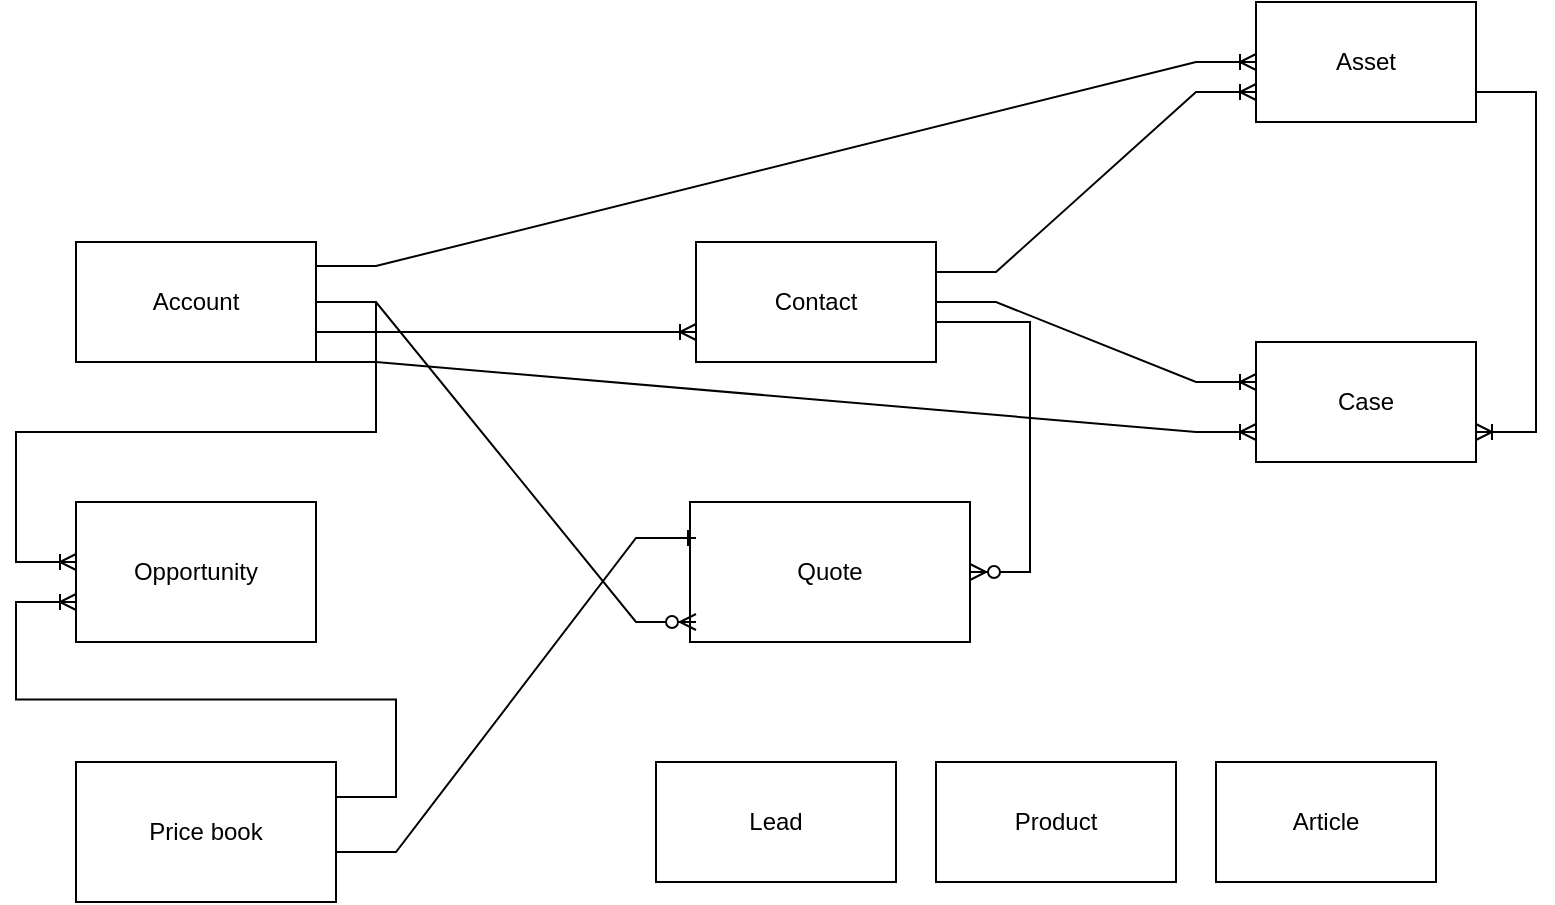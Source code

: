 <mxfile version="16.6.3" type="github">
  <diagram id="C5RBs43oDa-KdzZeNtuy" name="Page-1">
    <mxGraphModel dx="1038" dy="539" grid="1" gridSize="10" guides="1" tooltips="1" connect="1" arrows="1" fold="1" page="1" pageScale="1" pageWidth="827" pageHeight="1169" math="0" shadow="0">
      <root>
        <mxCell id="WIyWlLk6GJQsqaUBKTNV-0" />
        <mxCell id="WIyWlLk6GJQsqaUBKTNV-1" parent="WIyWlLk6GJQsqaUBKTNV-0" />
        <mxCell id="-WxBYPWoaVX4fLovxvfe-2" value="&lt;font style=&quot;vertical-align: inherit&quot;&gt;&lt;font style=&quot;vertical-align: inherit&quot;&gt;Lead&lt;/font&gt;&lt;/font&gt;" style="rounded=0;whiteSpace=wrap;html=1;" vertex="1" parent="WIyWlLk6GJQsqaUBKTNV-1">
          <mxGeometry x="360" y="540" width="120" height="60" as="geometry" />
        </mxCell>
        <mxCell id="-WxBYPWoaVX4fLovxvfe-4" value="&lt;font style=&quot;vertical-align: inherit&quot;&gt;&lt;font style=&quot;vertical-align: inherit&quot;&gt;Product&lt;/font&gt;&lt;/font&gt;" style="rounded=0;whiteSpace=wrap;html=1;" vertex="1" parent="WIyWlLk6GJQsqaUBKTNV-1">
          <mxGeometry x="500" y="540" width="120" height="60" as="geometry" />
        </mxCell>
        <mxCell id="-WxBYPWoaVX4fLovxvfe-5" value="&lt;font style=&quot;vertical-align: inherit&quot;&gt;&lt;font style=&quot;vertical-align: inherit&quot;&gt;Account&lt;/font&gt;&lt;/font&gt;" style="rounded=0;whiteSpace=wrap;html=1;" vertex="1" parent="WIyWlLk6GJQsqaUBKTNV-1">
          <mxGeometry x="70" y="280" width="120" height="60" as="geometry" />
        </mxCell>
        <mxCell id="-WxBYPWoaVX4fLovxvfe-6" value="&lt;font style=&quot;vertical-align: inherit&quot;&gt;&lt;font style=&quot;vertical-align: inherit&quot;&gt;Contact&lt;/font&gt;&lt;/font&gt;" style="rounded=0;whiteSpace=wrap;html=1;" vertex="1" parent="WIyWlLk6GJQsqaUBKTNV-1">
          <mxGeometry x="380" y="280" width="120" height="60" as="geometry" />
        </mxCell>
        <mxCell id="-WxBYPWoaVX4fLovxvfe-12" value="" style="edgeStyle=entityRelationEdgeStyle;fontSize=12;html=1;endArrow=ERoneToMany;rounded=0;exitX=1;exitY=0.75;exitDx=0;exitDy=0;entryX=0;entryY=0.75;entryDx=0;entryDy=0;" edge="1" parent="WIyWlLk6GJQsqaUBKTNV-1" source="-WxBYPWoaVX4fLovxvfe-5" target="-WxBYPWoaVX4fLovxvfe-6">
          <mxGeometry width="100" height="100" relative="1" as="geometry">
            <mxPoint x="220" y="360" as="sourcePoint" />
            <mxPoint x="320" y="260" as="targetPoint" />
          </mxGeometry>
        </mxCell>
        <mxCell id="-WxBYPWoaVX4fLovxvfe-13" value="&lt;font style=&quot;vertical-align: inherit&quot;&gt;&lt;font style=&quot;vertical-align: inherit&quot;&gt;Opportunity&lt;/font&gt;&lt;/font&gt;" style="whiteSpace=wrap;html=1;align=center;" vertex="1" parent="WIyWlLk6GJQsqaUBKTNV-1">
          <mxGeometry x="70" y="410" width="120" height="70" as="geometry" />
        </mxCell>
        <mxCell id="-WxBYPWoaVX4fLovxvfe-15" value="" style="edgeStyle=entityRelationEdgeStyle;fontSize=12;html=1;endArrow=ERoneToMany;rounded=0;exitX=1;exitY=0.5;exitDx=0;exitDy=0;" edge="1" parent="WIyWlLk6GJQsqaUBKTNV-1" source="-WxBYPWoaVX4fLovxvfe-5">
          <mxGeometry width="100" height="100" relative="1" as="geometry">
            <mxPoint x="-30" y="540" as="sourcePoint" />
            <mxPoint x="70" y="440" as="targetPoint" />
          </mxGeometry>
        </mxCell>
        <mxCell id="-WxBYPWoaVX4fLovxvfe-16" value="&lt;font style=&quot;vertical-align: inherit&quot;&gt;&lt;font style=&quot;vertical-align: inherit&quot;&gt;Price book&lt;/font&gt;&lt;/font&gt;" style="whiteSpace=wrap;html=1;align=center;" vertex="1" parent="WIyWlLk6GJQsqaUBKTNV-1">
          <mxGeometry x="70" y="540" width="130" height="70" as="geometry" />
        </mxCell>
        <mxCell id="-WxBYPWoaVX4fLovxvfe-17" value="" style="edgeStyle=entityRelationEdgeStyle;fontSize=12;html=1;endArrow=ERoneToMany;rounded=0;exitX=1;exitY=0.25;exitDx=0;exitDy=0;" edge="1" parent="WIyWlLk6GJQsqaUBKTNV-1" source="-WxBYPWoaVX4fLovxvfe-16">
          <mxGeometry width="100" height="100" relative="1" as="geometry">
            <mxPoint x="130" y="540" as="sourcePoint" />
            <mxPoint x="70" y="460" as="targetPoint" />
          </mxGeometry>
        </mxCell>
        <mxCell id="-WxBYPWoaVX4fLovxvfe-18" value="&lt;font style=&quot;vertical-align: inherit&quot;&gt;&lt;font style=&quot;vertical-align: inherit&quot;&gt;Asset&lt;/font&gt;&lt;/font&gt;" style="whiteSpace=wrap;html=1;align=center;" vertex="1" parent="WIyWlLk6GJQsqaUBKTNV-1">
          <mxGeometry x="660" y="160" width="110" height="60" as="geometry" />
        </mxCell>
        <mxCell id="-WxBYPWoaVX4fLovxvfe-37" value="" style="edgeStyle=entityRelationEdgeStyle;fontSize=12;html=1;endArrow=ERoneToMany;rounded=0;exitX=1;exitY=0.25;exitDx=0;exitDy=0;entryX=0;entryY=0.75;entryDx=0;entryDy=0;" edge="1" parent="WIyWlLk6GJQsqaUBKTNV-1" source="-WxBYPWoaVX4fLovxvfe-6" target="-WxBYPWoaVX4fLovxvfe-18">
          <mxGeometry width="100" height="100" relative="1" as="geometry">
            <mxPoint x="500" y="321.62" as="sourcePoint" />
            <mxPoint x="658.79" y="320" as="targetPoint" />
          </mxGeometry>
        </mxCell>
        <mxCell id="-WxBYPWoaVX4fLovxvfe-38" value="" style="edgeStyle=entityRelationEdgeStyle;fontSize=12;html=1;endArrow=ERoneToMany;rounded=0;entryX=0;entryY=0.5;entryDx=0;entryDy=0;" edge="1" parent="WIyWlLk6GJQsqaUBKTNV-1" target="-WxBYPWoaVX4fLovxvfe-18">
          <mxGeometry width="100" height="100" relative="1" as="geometry">
            <mxPoint x="190" y="292" as="sourcePoint" />
            <mxPoint x="655.6" y="190.22" as="targetPoint" />
          </mxGeometry>
        </mxCell>
        <mxCell id="-WxBYPWoaVX4fLovxvfe-39" value="&lt;font style=&quot;vertical-align: inherit&quot;&gt;&lt;font style=&quot;vertical-align: inherit&quot;&gt;Case&lt;/font&gt;&lt;/font&gt;" style="whiteSpace=wrap;html=1;align=center;" vertex="1" parent="WIyWlLk6GJQsqaUBKTNV-1">
          <mxGeometry x="660" y="330" width="110" height="60" as="geometry" />
        </mxCell>
        <mxCell id="-WxBYPWoaVX4fLovxvfe-40" value="" style="edgeStyle=entityRelationEdgeStyle;fontSize=12;html=1;endArrow=ERoneToMany;rounded=0;exitX=1;exitY=0.75;exitDx=0;exitDy=0;entryX=1;entryY=0.75;entryDx=0;entryDy=0;" edge="1" parent="WIyWlLk6GJQsqaUBKTNV-1" source="-WxBYPWoaVX4fLovxvfe-18" target="-WxBYPWoaVX4fLovxvfe-39">
          <mxGeometry width="100" height="100" relative="1" as="geometry">
            <mxPoint x="780" y="200" as="sourcePoint" />
            <mxPoint x="660" y="300" as="targetPoint" />
          </mxGeometry>
        </mxCell>
        <mxCell id="-WxBYPWoaVX4fLovxvfe-42" value="" style="edgeStyle=entityRelationEdgeStyle;fontSize=12;html=1;endArrow=ERoneToMany;rounded=0;exitX=1;exitY=1;exitDx=0;exitDy=0;entryX=0;entryY=0.75;entryDx=0;entryDy=0;" edge="1" parent="WIyWlLk6GJQsqaUBKTNV-1" source="-WxBYPWoaVX4fLovxvfe-5" target="-WxBYPWoaVX4fLovxvfe-39">
          <mxGeometry width="100" height="100" relative="1" as="geometry">
            <mxPoint x="560" y="410" as="sourcePoint" />
            <mxPoint x="660" y="310" as="targetPoint" />
          </mxGeometry>
        </mxCell>
        <mxCell id="-WxBYPWoaVX4fLovxvfe-43" value="" style="edgeStyle=entityRelationEdgeStyle;fontSize=12;html=1;endArrow=ERoneToMany;rounded=0;exitX=1;exitY=0.5;exitDx=0;exitDy=0;" edge="1" parent="WIyWlLk6GJQsqaUBKTNV-1" source="-WxBYPWoaVX4fLovxvfe-6">
          <mxGeometry width="100" height="100" relative="1" as="geometry">
            <mxPoint x="560" y="450" as="sourcePoint" />
            <mxPoint x="660" y="350" as="targetPoint" />
          </mxGeometry>
        </mxCell>
        <mxCell id="-WxBYPWoaVX4fLovxvfe-45" value="&lt;font style=&quot;vertical-align: inherit&quot;&gt;&lt;font style=&quot;vertical-align: inherit&quot;&gt;&lt;font style=&quot;vertical-align: inherit&quot;&gt;&lt;font style=&quot;vertical-align: inherit&quot;&gt;Quote&lt;/font&gt;&lt;/font&gt;&lt;/font&gt;&lt;/font&gt;" style="whiteSpace=wrap;html=1;align=center;" vertex="1" parent="WIyWlLk6GJQsqaUBKTNV-1">
          <mxGeometry x="377" y="410" width="140" height="70" as="geometry" />
        </mxCell>
        <mxCell id="-WxBYPWoaVX4fLovxvfe-47" value="" style="edgeStyle=entityRelationEdgeStyle;fontSize=12;html=1;endArrow=ERone;endFill=1;rounded=0;" edge="1" parent="WIyWlLk6GJQsqaUBKTNV-1">
          <mxGeometry width="100" height="100" relative="1" as="geometry">
            <mxPoint x="200" y="585" as="sourcePoint" />
            <mxPoint x="380" y="428" as="targetPoint" />
          </mxGeometry>
        </mxCell>
        <mxCell id="-WxBYPWoaVX4fLovxvfe-48" value="" style="edgeStyle=entityRelationEdgeStyle;fontSize=12;html=1;endArrow=ERzeroToMany;endFill=1;rounded=0;" edge="1" parent="WIyWlLk6GJQsqaUBKTNV-1" source="-WxBYPWoaVX4fLovxvfe-5">
          <mxGeometry width="100" height="100" relative="1" as="geometry">
            <mxPoint x="200" y="300" as="sourcePoint" />
            <mxPoint x="380" y="470" as="targetPoint" />
          </mxGeometry>
        </mxCell>
        <mxCell id="-WxBYPWoaVX4fLovxvfe-49" value="" style="edgeStyle=entityRelationEdgeStyle;fontSize=12;html=1;endArrow=ERzeroToMany;endFill=1;rounded=0;" edge="1" parent="WIyWlLk6GJQsqaUBKTNV-1" target="-WxBYPWoaVX4fLovxvfe-45">
          <mxGeometry width="100" height="100" relative="1" as="geometry">
            <mxPoint x="500" y="320" as="sourcePoint" />
            <mxPoint x="680" y="490" as="targetPoint" />
          </mxGeometry>
        </mxCell>
        <mxCell id="-WxBYPWoaVX4fLovxvfe-50" value="Article" style="whiteSpace=wrap;html=1;align=center;" vertex="1" parent="WIyWlLk6GJQsqaUBKTNV-1">
          <mxGeometry x="640" y="540" width="110" height="60" as="geometry" />
        </mxCell>
      </root>
    </mxGraphModel>
  </diagram>
</mxfile>
